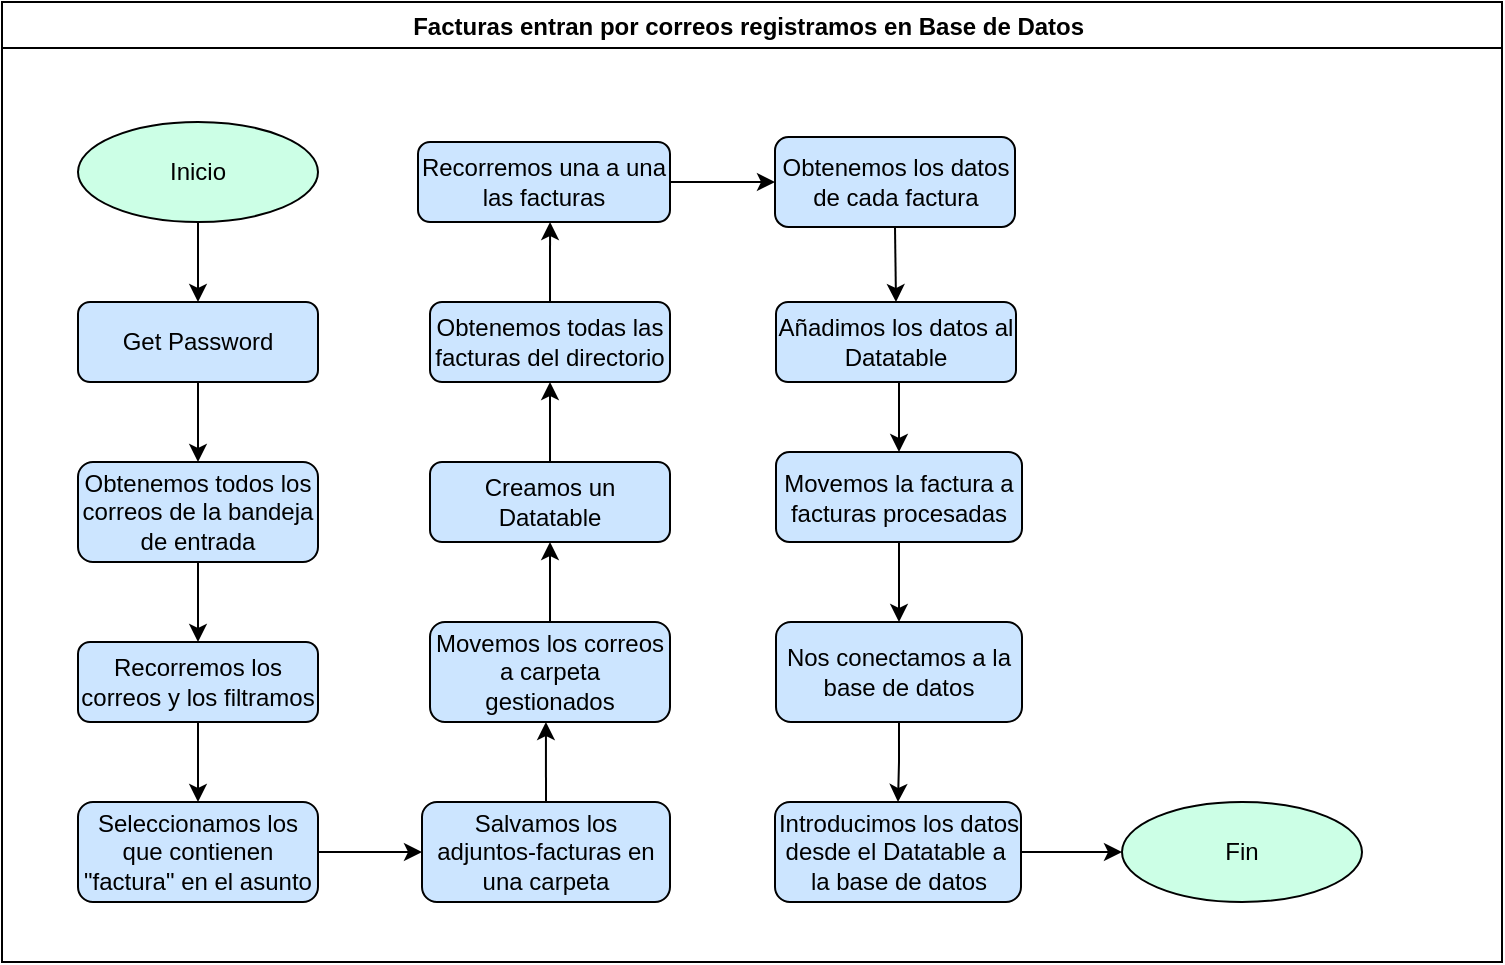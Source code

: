 <mxfile version="14.6.13" type="device"><diagram id="8-eLQ-vo1XEB--dAlqfL" name="Página-1"><mxGraphModel dx="1851" dy="592" grid="1" gridSize="10" guides="1" tooltips="1" connect="1" arrows="1" fold="1" page="1" pageScale="1" pageWidth="827" pageHeight="1169" math="0" shadow="0"><root><mxCell id="0"/><mxCell id="1" parent="0"/><mxCell id="3qBFrPvA6Na9llxEXzv--5" value="Facturas entran por correos registramos en Base de Datos " style="swimlane;" parent="1" vertex="1"><mxGeometry x="-800" y="80" width="750" height="480" as="geometry"/></mxCell><mxCell id="h0UX9_JBWjjWPxAsGZl1-3" style="edgeStyle=orthogonalEdgeStyle;rounded=0;orthogonalLoop=1;jettySize=auto;html=1;exitX=0.5;exitY=1;exitDx=0;exitDy=0;entryX=0.5;entryY=0;entryDx=0;entryDy=0;" parent="3qBFrPvA6Na9llxEXzv--5" source="h0UX9_JBWjjWPxAsGZl1-1" target="h0UX9_JBWjjWPxAsGZl1-2" edge="1"><mxGeometry relative="1" as="geometry"/></mxCell><mxCell id="h0UX9_JBWjjWPxAsGZl1-1" value="Inicio" style="ellipse;whiteSpace=wrap;html=1;fillColor=#CCFFE6;" parent="3qBFrPvA6Na9llxEXzv--5" vertex="1"><mxGeometry x="38" y="60" width="120" height="50" as="geometry"/></mxCell><mxCell id="h0UX9_JBWjjWPxAsGZl1-6" style="edgeStyle=orthogonalEdgeStyle;rounded=0;orthogonalLoop=1;jettySize=auto;html=1;exitX=0.5;exitY=1;exitDx=0;exitDy=0;entryX=0.5;entryY=0;entryDx=0;entryDy=0;" parent="3qBFrPvA6Na9llxEXzv--5" source="h0UX9_JBWjjWPxAsGZl1-2" target="h0UX9_JBWjjWPxAsGZl1-4" edge="1"><mxGeometry relative="1" as="geometry"/></mxCell><mxCell id="h0UX9_JBWjjWPxAsGZl1-2" value="Get Password" style="rounded=1;whiteSpace=wrap;html=1;fillColor=#CCE5FF;" parent="3qBFrPvA6Na9llxEXzv--5" vertex="1"><mxGeometry x="38" y="150" width="120" height="40" as="geometry"/></mxCell><mxCell id="h0UX9_JBWjjWPxAsGZl1-8" style="edgeStyle=orthogonalEdgeStyle;rounded=0;orthogonalLoop=1;jettySize=auto;html=1;exitX=0.5;exitY=1;exitDx=0;exitDy=0;entryX=0.5;entryY=0;entryDx=0;entryDy=0;" parent="3qBFrPvA6Na9llxEXzv--5" source="h0UX9_JBWjjWPxAsGZl1-4" target="h0UX9_JBWjjWPxAsGZl1-7" edge="1"><mxGeometry relative="1" as="geometry"/></mxCell><mxCell id="h0UX9_JBWjjWPxAsGZl1-4" value="Obtenemos todos los correos de la bandeja de entrada" style="rounded=1;whiteSpace=wrap;html=1;fillColor=#CCE5FF;" parent="3qBFrPvA6Na9llxEXzv--5" vertex="1"><mxGeometry x="38" y="230" width="120" height="50" as="geometry"/></mxCell><mxCell id="h0UX9_JBWjjWPxAsGZl1-10" style="edgeStyle=orthogonalEdgeStyle;rounded=0;orthogonalLoop=1;jettySize=auto;html=1;exitX=0.5;exitY=1;exitDx=0;exitDy=0;entryX=0.5;entryY=0;entryDx=0;entryDy=0;" parent="3qBFrPvA6Na9llxEXzv--5" source="h0UX9_JBWjjWPxAsGZl1-7" target="h0UX9_JBWjjWPxAsGZl1-9" edge="1"><mxGeometry relative="1" as="geometry"/></mxCell><mxCell id="h0UX9_JBWjjWPxAsGZl1-7" value="Recorremos los correos y los filtramos" style="rounded=1;whiteSpace=wrap;html=1;fillColor=#CCE5FF;" parent="3qBFrPvA6Na9llxEXzv--5" vertex="1"><mxGeometry x="38" y="320" width="120" height="40" as="geometry"/></mxCell><mxCell id="v0ICKXNFu6dtyhbdAQiW-11" style="edgeStyle=orthogonalEdgeStyle;rounded=0;orthogonalLoop=1;jettySize=auto;html=1;exitX=1;exitY=0.5;exitDx=0;exitDy=0;entryX=0;entryY=0.5;entryDx=0;entryDy=0;" parent="3qBFrPvA6Na9llxEXzv--5" source="h0UX9_JBWjjWPxAsGZl1-9" target="v0ICKXNFu6dtyhbdAQiW-1" edge="1"><mxGeometry relative="1" as="geometry"/></mxCell><mxCell id="h0UX9_JBWjjWPxAsGZl1-9" value="Seleccionamos los que contienen &quot;factura&quot; en el asunto" style="rounded=1;whiteSpace=wrap;html=1;fillColor=#CCE5FF;" parent="3qBFrPvA6Na9llxEXzv--5" vertex="1"><mxGeometry x="38" y="400" width="120" height="50" as="geometry"/></mxCell><mxCell id="Wuyx45UbhbYb70CO8bn9-31" style="edgeStyle=orthogonalEdgeStyle;rounded=0;orthogonalLoop=1;jettySize=auto;html=1;exitX=0.5;exitY=0;exitDx=0;exitDy=0;fontSize=15;" parent="3qBFrPvA6Na9llxEXzv--5" source="Wuyx45UbhbYb70CO8bn9-3" target="Wuyx45UbhbYb70CO8bn9-30" edge="1"><mxGeometry relative="1" as="geometry"/></mxCell><mxCell id="Wuyx45UbhbYb70CO8bn9-3" value="Creamos un Datatable" style="rounded=1;whiteSpace=wrap;html=1;fillColor=#CCE5FF;" parent="3qBFrPvA6Na9llxEXzv--5" vertex="1"><mxGeometry x="214" y="230" width="120" height="40" as="geometry"/></mxCell><mxCell id="J8WpzbAtsjbsYGbLZ9KJ-5" style="edgeStyle=orthogonalEdgeStyle;rounded=0;orthogonalLoop=1;jettySize=auto;html=1;exitX=0.5;exitY=1;exitDx=0;exitDy=0;entryX=0.5;entryY=0;entryDx=0;entryDy=0;" edge="1" parent="3qBFrPvA6Na9llxEXzv--5" source="Wuyx45UbhbYb70CO8bn9-7" target="J8WpzbAtsjbsYGbLZ9KJ-4"><mxGeometry relative="1" as="geometry"/></mxCell><mxCell id="Wuyx45UbhbYb70CO8bn9-7" value="Movemos la factura a facturas procesadas" style="rounded=1;whiteSpace=wrap;html=1;fillColor=#CCE5FF;" parent="3qBFrPvA6Na9llxEXzv--5" vertex="1"><mxGeometry x="387" y="225" width="123" height="45" as="geometry"/></mxCell><mxCell id="Wuyx45UbhbYb70CO8bn9-9" value="Fin" style="ellipse;whiteSpace=wrap;html=1;fillColor=#CCFFE6;" parent="3qBFrPvA6Na9llxEXzv--5" vertex="1"><mxGeometry x="560" y="400" width="120" height="50" as="geometry"/></mxCell><mxCell id="Wuyx45UbhbYb70CO8bn9-30" value="Obtenemos todas las facturas del directorio" style="rounded=1;whiteSpace=wrap;html=1;fillColor=#CCE5FF;" parent="3qBFrPvA6Na9llxEXzv--5" vertex="1"><mxGeometry x="214" y="150" width="120" height="40" as="geometry"/></mxCell><mxCell id="v0ICKXNFu6dtyhbdAQiW-18" style="edgeStyle=orthogonalEdgeStyle;rounded=0;orthogonalLoop=1;jettySize=auto;html=1;exitX=1;exitY=0.5;exitDx=0;exitDy=0;entryX=0;entryY=0.5;entryDx=0;entryDy=0;" parent="3qBFrPvA6Na9llxEXzv--5" source="Wuyx45UbhbYb70CO8bn9-32" target="Wuyx45UbhbYb70CO8bn9-57" edge="1"><mxGeometry relative="1" as="geometry"/></mxCell><mxCell id="Wuyx45UbhbYb70CO8bn9-32" value="Recorremos una a una las facturas" style="rounded=1;whiteSpace=wrap;html=1;fillColor=#CCE5FF;" parent="3qBFrPvA6Na9llxEXzv--5" vertex="1"><mxGeometry x="208" y="70" width="126" height="40" as="geometry"/></mxCell><mxCell id="J8WpzbAtsjbsYGbLZ9KJ-2" style="edgeStyle=orthogonalEdgeStyle;rounded=0;orthogonalLoop=1;jettySize=auto;html=1;exitX=0.5;exitY=1;exitDx=0;exitDy=0;entryX=0.5;entryY=0;entryDx=0;entryDy=0;" edge="1" parent="3qBFrPvA6Na9llxEXzv--5" source="Wuyx45UbhbYb70CO8bn9-57" target="J8WpzbAtsjbsYGbLZ9KJ-1"><mxGeometry relative="1" as="geometry"/></mxCell><mxCell id="Wuyx45UbhbYb70CO8bn9-57" value="Obtenemos los datos de cada factura" style="rounded=1;whiteSpace=wrap;html=1;fillColor=#CCE5FF;" parent="3qBFrPvA6Na9llxEXzv--5" vertex="1"><mxGeometry x="386.5" y="67.5" width="120" height="45" as="geometry"/></mxCell><mxCell id="v0ICKXNFu6dtyhbdAQiW-1" value="Salvamos los adjuntos-facturas en una carpeta" style="rounded=1;whiteSpace=wrap;html=1;fillColor=#CCE5FF;" parent="3qBFrPvA6Na9llxEXzv--5" vertex="1"><mxGeometry x="210" y="400" width="124" height="50" as="geometry"/></mxCell><mxCell id="v0ICKXNFu6dtyhbdAQiW-15" style="edgeStyle=orthogonalEdgeStyle;rounded=0;orthogonalLoop=1;jettySize=auto;html=1;exitX=0.5;exitY=0;exitDx=0;exitDy=0;entryX=0.5;entryY=1;entryDx=0;entryDy=0;" parent="3qBFrPvA6Na9llxEXzv--5" source="v0ICKXNFu6dtyhbdAQiW-3" target="Wuyx45UbhbYb70CO8bn9-3" edge="1"><mxGeometry relative="1" as="geometry"/></mxCell><mxCell id="v0ICKXNFu6dtyhbdAQiW-3" value="Movemos los correos a carpeta gestionados" style="rounded=1;whiteSpace=wrap;html=1;fillColor=#CCE5FF;" parent="3qBFrPvA6Na9llxEXzv--5" vertex="1"><mxGeometry x="214" y="310" width="120" height="50" as="geometry"/></mxCell><mxCell id="v0ICKXNFu6dtyhbdAQiW-16" style="edgeStyle=orthogonalEdgeStyle;rounded=0;orthogonalLoop=1;jettySize=auto;html=1;exitX=0.5;exitY=0;exitDx=0;exitDy=0;entryX=0.483;entryY=1;entryDx=0;entryDy=0;entryPerimeter=0;" parent="3qBFrPvA6Na9llxEXzv--5" source="v0ICKXNFu6dtyhbdAQiW-1" target="v0ICKXNFu6dtyhbdAQiW-3" edge="1"><mxGeometry relative="1" as="geometry"><mxPoint x="272" y="370" as="targetPoint"/></mxGeometry></mxCell><mxCell id="v0ICKXNFu6dtyhbdAQiW-17" style="edgeStyle=orthogonalEdgeStyle;rounded=0;orthogonalLoop=1;jettySize=auto;html=1;exitX=0.5;exitY=0;exitDx=0;exitDy=0;entryX=0.524;entryY=1;entryDx=0;entryDy=0;entryPerimeter=0;" parent="3qBFrPvA6Na9llxEXzv--5" source="Wuyx45UbhbYb70CO8bn9-30" target="Wuyx45UbhbYb70CO8bn9-32" edge="1"><mxGeometry relative="1" as="geometry"><mxPoint x="274" y="120" as="targetPoint"/><Array as="points"/></mxGeometry></mxCell><mxCell id="J8WpzbAtsjbsYGbLZ9KJ-3" style="edgeStyle=orthogonalEdgeStyle;rounded=0;orthogonalLoop=1;jettySize=auto;html=1;exitX=0.5;exitY=1;exitDx=0;exitDy=0;entryX=0.5;entryY=0;entryDx=0;entryDy=0;" edge="1" parent="3qBFrPvA6Na9llxEXzv--5" source="J8WpzbAtsjbsYGbLZ9KJ-1" target="Wuyx45UbhbYb70CO8bn9-7"><mxGeometry relative="1" as="geometry"/></mxCell><mxCell id="J8WpzbAtsjbsYGbLZ9KJ-1" value="Añadimos los datos al Datatable" style="rounded=1;whiteSpace=wrap;html=1;fillColor=#CCE5FF;" vertex="1" parent="3qBFrPvA6Na9llxEXzv--5"><mxGeometry x="387" y="150" width="120" height="40" as="geometry"/></mxCell><mxCell id="J8WpzbAtsjbsYGbLZ9KJ-7" style="edgeStyle=orthogonalEdgeStyle;rounded=0;orthogonalLoop=1;jettySize=auto;html=1;exitX=0.5;exitY=1;exitDx=0;exitDy=0;entryX=0.5;entryY=0;entryDx=0;entryDy=0;" edge="1" parent="3qBFrPvA6Na9llxEXzv--5" source="J8WpzbAtsjbsYGbLZ9KJ-4" target="J8WpzbAtsjbsYGbLZ9KJ-6"><mxGeometry relative="1" as="geometry"/></mxCell><mxCell id="J8WpzbAtsjbsYGbLZ9KJ-4" value="Nos conectamos a la base de datos" style="rounded=1;whiteSpace=wrap;html=1;fillColor=#CCE5FF;" vertex="1" parent="3qBFrPvA6Na9llxEXzv--5"><mxGeometry x="387" y="310" width="123" height="50" as="geometry"/></mxCell><mxCell id="J8WpzbAtsjbsYGbLZ9KJ-8" style="edgeStyle=orthogonalEdgeStyle;rounded=0;orthogonalLoop=1;jettySize=auto;html=1;exitX=1;exitY=0.5;exitDx=0;exitDy=0;entryX=0;entryY=0.5;entryDx=0;entryDy=0;" edge="1" parent="3qBFrPvA6Na9llxEXzv--5" source="J8WpzbAtsjbsYGbLZ9KJ-6" target="Wuyx45UbhbYb70CO8bn9-9"><mxGeometry relative="1" as="geometry"/></mxCell><mxCell id="J8WpzbAtsjbsYGbLZ9KJ-6" value="Introducimos los datos desde el Datatable a&amp;nbsp; la base de datos" style="rounded=1;whiteSpace=wrap;html=1;fillColor=#CCE5FF;" vertex="1" parent="3qBFrPvA6Na9llxEXzv--5"><mxGeometry x="386.5" y="400" width="123" height="50" as="geometry"/></mxCell></root></mxGraphModel></diagram></mxfile>